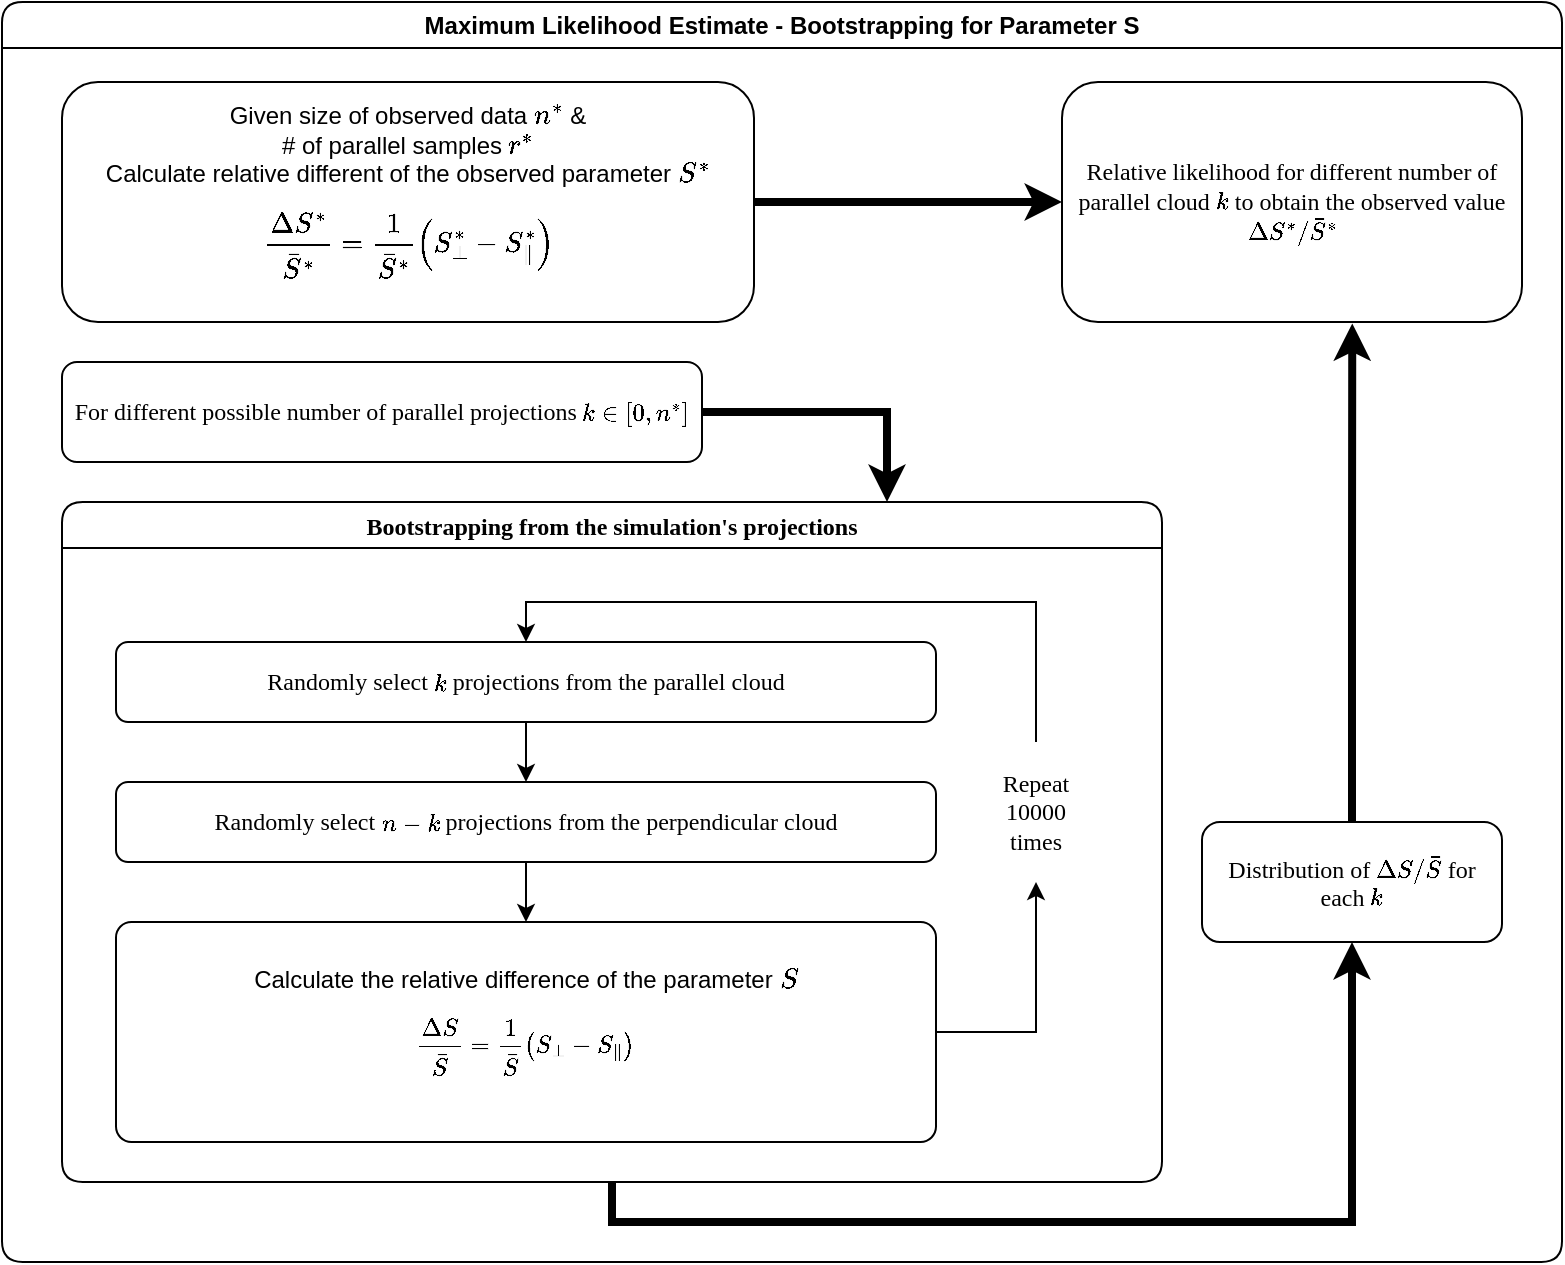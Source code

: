 <mxfile version="20.0.4" type="device"><diagram id="_TmfPOevUHNEVZGn_hcD" name="Page-1"><mxGraphModel dx="1539" dy="734" grid="1" gridSize="10" guides="1" tooltips="1" connect="1" arrows="1" fold="1" page="1" pageScale="1" pageWidth="827" pageHeight="1169" math="1" shadow="0"><root><mxCell id="0"/><mxCell id="1" parent="0"/><mxCell id="x-lCHCFXHIR6fkb_BgTE-9" value="Maximum Likelihood Estimate - Bootstrapping for Parameter S" style="swimlane;rounded=1;fontSize=12;whiteSpace=wrap;" vertex="1" parent="1"><mxGeometry x="10" width="780" height="630" as="geometry"/></mxCell><mxCell id="x-lCHCFXHIR6fkb_BgTE-36" style="edgeStyle=orthogonalEdgeStyle;rounded=0;orthogonalLoop=1;jettySize=auto;html=1;exitX=1;exitY=0.5;exitDx=0;exitDy=0;entryX=0;entryY=0.5;entryDx=0;entryDy=0;fontFamily=Verdana;fontSize=12;strokeWidth=4;" edge="1" parent="x-lCHCFXHIR6fkb_BgTE-9" source="x-lCHCFXHIR6fkb_BgTE-1" target="x-lCHCFXHIR6fkb_BgTE-33"><mxGeometry relative="1" as="geometry"/></mxCell><mxCell id="x-lCHCFXHIR6fkb_BgTE-1" value="Given size of observed data \(n^*\)&lt;i&gt;&amp;nbsp;&lt;/i&gt;&amp;amp; &lt;br&gt;# of parallel samples \(r^*\)&lt;br&gt;Calculate relative different of the observed parameter \(S^*\)&lt;br&gt;$$\frac{\Delta S^*}{\bar{S}^*} = \frac{1}{\bar{S}^*} \left(&lt;br&gt;&amp;nbsp;S^*_\perp - S^*_\parallel \right)$$" style="rounded=1;whiteSpace=wrap;html=1;" vertex="1" parent="x-lCHCFXHIR6fkb_BgTE-9"><mxGeometry x="30" y="40" width="346" height="120" as="geometry"/></mxCell><mxCell id="x-lCHCFXHIR6fkb_BgTE-31" style="edgeStyle=orthogonalEdgeStyle;rounded=0;orthogonalLoop=1;jettySize=auto;html=1;exitX=0.5;exitY=1;exitDx=0;exitDy=0;entryX=0.5;entryY=1;entryDx=0;entryDy=0;fontFamily=Verdana;fontSize=12;strokeWidth=4;" edge="1" parent="x-lCHCFXHIR6fkb_BgTE-9" source="x-lCHCFXHIR6fkb_BgTE-10" target="x-lCHCFXHIR6fkb_BgTE-28"><mxGeometry relative="1" as="geometry"/></mxCell><mxCell id="x-lCHCFXHIR6fkb_BgTE-10" value="Bootstrapping from the simulation's projections" style="swimlane;rounded=1;fontFamily=Verdana;fontSize=12;fillColor=default;" vertex="1" parent="x-lCHCFXHIR6fkb_BgTE-9"><mxGeometry x="30" y="250" width="550" height="340" as="geometry"/></mxCell><mxCell id="x-lCHCFXHIR6fkb_BgTE-18" style="edgeStyle=orthogonalEdgeStyle;rounded=0;orthogonalLoop=1;jettySize=auto;html=1;exitX=0.5;exitY=1;exitDx=0;exitDy=0;entryX=0.5;entryY=0;entryDx=0;entryDy=0;fontFamily=Verdana;fontSize=12;" edge="1" parent="x-lCHCFXHIR6fkb_BgTE-10" source="x-lCHCFXHIR6fkb_BgTE-14" target="x-lCHCFXHIR6fkb_BgTE-15"><mxGeometry relative="1" as="geometry"/></mxCell><mxCell id="x-lCHCFXHIR6fkb_BgTE-14" value="Randomly select \(k\) projections from the parallel cloud" style="rounded=1;whiteSpace=wrap;html=1;fontFamily=Verdana;fontSize=12;fillColor=default;" vertex="1" parent="x-lCHCFXHIR6fkb_BgTE-10"><mxGeometry x="27" y="70" width="410" height="40" as="geometry"/></mxCell><mxCell id="x-lCHCFXHIR6fkb_BgTE-19" style="edgeStyle=orthogonalEdgeStyle;rounded=0;orthogonalLoop=1;jettySize=auto;html=1;exitX=0.5;exitY=1;exitDx=0;exitDy=0;entryX=0.5;entryY=0;entryDx=0;entryDy=0;fontFamily=Verdana;fontSize=12;" edge="1" parent="x-lCHCFXHIR6fkb_BgTE-10" source="x-lCHCFXHIR6fkb_BgTE-15" target="x-lCHCFXHIR6fkb_BgTE-16"><mxGeometry relative="1" as="geometry"/></mxCell><mxCell id="x-lCHCFXHIR6fkb_BgTE-15" value="Randomly select \(n - k\) projections from the perpendicular cloud" style="rounded=1;whiteSpace=wrap;html=1;fontFamily=Verdana;fontSize=12;fillColor=default;" vertex="1" parent="x-lCHCFXHIR6fkb_BgTE-10"><mxGeometry x="27" y="140" width="410" height="40" as="geometry"/></mxCell><mxCell id="x-lCHCFXHIR6fkb_BgTE-23" style="edgeStyle=orthogonalEdgeStyle;rounded=0;orthogonalLoop=1;jettySize=auto;html=1;exitX=1;exitY=0.5;exitDx=0;exitDy=0;entryX=0.5;entryY=1;entryDx=0;entryDy=0;fontFamily=Verdana;fontSize=12;" edge="1" parent="x-lCHCFXHIR6fkb_BgTE-10" source="x-lCHCFXHIR6fkb_BgTE-16" target="x-lCHCFXHIR6fkb_BgTE-21"><mxGeometry relative="1" as="geometry"/></mxCell><mxCell id="x-lCHCFXHIR6fkb_BgTE-16" value="&lt;span style=&quot;font-family: Helvetica;&quot;&gt;Calculate the relative difference of the parameter \(S\)&lt;br&gt;&lt;/span&gt;$$\frac{\Delta S}{\bar{S}} = \frac{1}{\bar{S}}\left(S_\perp - S_\parallel\right)$$" style="rounded=1;whiteSpace=wrap;html=1;fontFamily=Verdana;fontSize=12;fillColor=default;arcSize=7;" vertex="1" parent="x-lCHCFXHIR6fkb_BgTE-10"><mxGeometry x="27" y="210" width="410" height="110" as="geometry"/></mxCell><mxCell id="x-lCHCFXHIR6fkb_BgTE-24" style="edgeStyle=orthogonalEdgeStyle;rounded=0;orthogonalLoop=1;jettySize=auto;html=1;exitX=0.5;exitY=0;exitDx=0;exitDy=0;entryX=0.5;entryY=0;entryDx=0;entryDy=0;fontFamily=Verdana;fontSize=12;" edge="1" parent="x-lCHCFXHIR6fkb_BgTE-10" source="x-lCHCFXHIR6fkb_BgTE-21" target="x-lCHCFXHIR6fkb_BgTE-14"><mxGeometry relative="1" as="geometry"/></mxCell><mxCell id="x-lCHCFXHIR6fkb_BgTE-21" value="Repeat 10000 times" style="text;html=1;strokeColor=none;fillColor=none;align=center;verticalAlign=middle;whiteSpace=wrap;rounded=0;fontFamily=Verdana;fontSize=12;" vertex="1" parent="x-lCHCFXHIR6fkb_BgTE-10"><mxGeometry x="457" y="120" width="60" height="70" as="geometry"/></mxCell><mxCell id="x-lCHCFXHIR6fkb_BgTE-30" style="edgeStyle=orthogonalEdgeStyle;rounded=0;orthogonalLoop=1;jettySize=auto;html=1;exitX=1;exitY=0.5;exitDx=0;exitDy=0;entryX=0.75;entryY=0;entryDx=0;entryDy=0;fontFamily=Verdana;fontSize=12;strokeWidth=4;" edge="1" parent="x-lCHCFXHIR6fkb_BgTE-9" source="x-lCHCFXHIR6fkb_BgTE-25" target="x-lCHCFXHIR6fkb_BgTE-10"><mxGeometry relative="1" as="geometry"/></mxCell><mxCell id="x-lCHCFXHIR6fkb_BgTE-25" value="For different possible number of parallel projections \(k \in [0, n^*]\)" style="rounded=1;whiteSpace=wrap;html=1;fontFamily=Verdana;fontSize=12;fillColor=default;" vertex="1" parent="x-lCHCFXHIR6fkb_BgTE-9"><mxGeometry x="30" y="180" width="320" height="50" as="geometry"/></mxCell><mxCell id="x-lCHCFXHIR6fkb_BgTE-37" style="edgeStyle=orthogonalEdgeStyle;rounded=0;orthogonalLoop=1;jettySize=auto;html=1;exitX=0.5;exitY=0;exitDx=0;exitDy=0;entryX=0.631;entryY=1.006;entryDx=0;entryDy=0;entryPerimeter=0;fontFamily=Verdana;fontSize=12;strokeWidth=4;" edge="1" parent="x-lCHCFXHIR6fkb_BgTE-9" source="x-lCHCFXHIR6fkb_BgTE-28" target="x-lCHCFXHIR6fkb_BgTE-33"><mxGeometry relative="1" as="geometry"/></mxCell><mxCell id="x-lCHCFXHIR6fkb_BgTE-28" value="Distribution of \(\Delta S/\bar{S}\) for each \(k\)" style="rounded=1;whiteSpace=wrap;html=1;fontFamily=Verdana;fontSize=12;fillColor=default;" vertex="1" parent="x-lCHCFXHIR6fkb_BgTE-9"><mxGeometry x="600" y="410" width="150" height="60" as="geometry"/></mxCell><mxCell id="x-lCHCFXHIR6fkb_BgTE-33" value="Relative likelihood for different number of parallel cloud \(k\) to obtain the observed value \(\Delta S^*/\bar{S}^*\)" style="rounded=1;whiteSpace=wrap;html=1;fontFamily=Verdana;fontSize=12;fillColor=default;" vertex="1" parent="x-lCHCFXHIR6fkb_BgTE-9"><mxGeometry x="530" y="40" width="230" height="120" as="geometry"/></mxCell></root></mxGraphModel></diagram></mxfile>